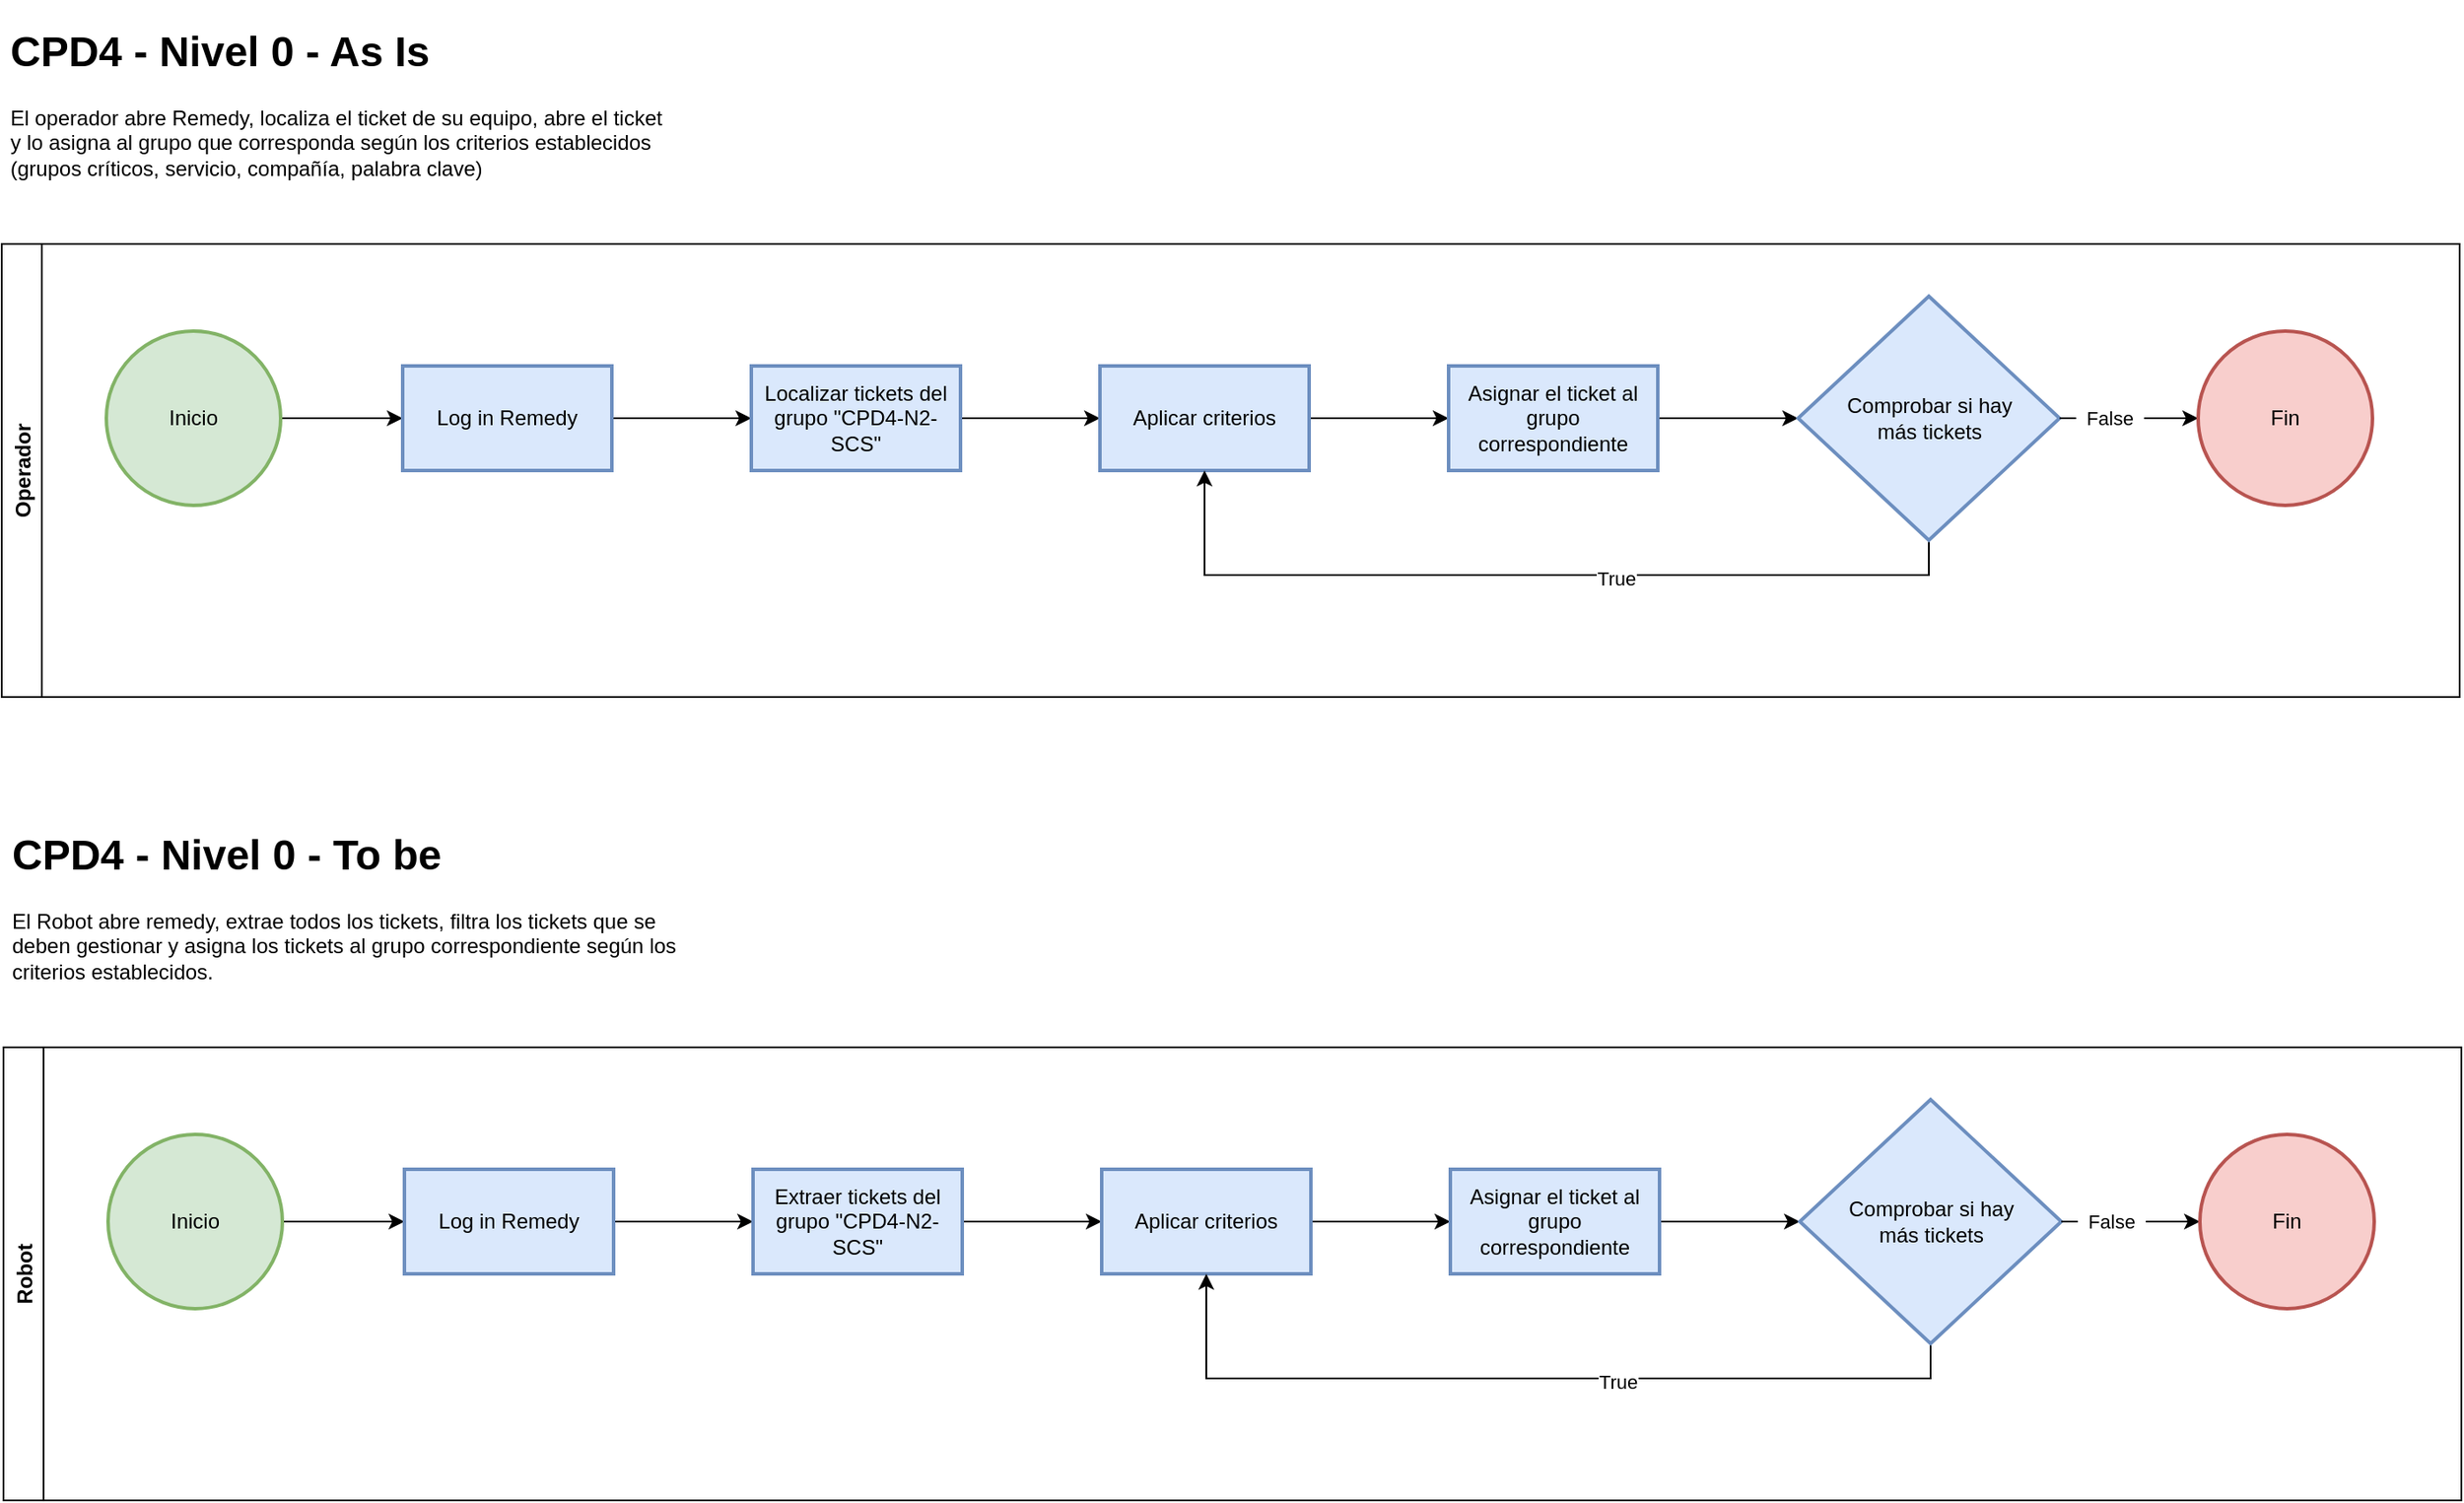 <mxfile version="20.2.4" type="github">
  <diagram id="WAhAmj0YL1ZriGNAUX6K" name="Página-1">
    <mxGraphModel dx="2844" dy="1588" grid="1" gridSize="10" guides="1" tooltips="1" connect="1" arrows="1" fold="1" page="1" pageScale="1" pageWidth="827" pageHeight="1169" math="0" shadow="0">
      <root>
        <mxCell id="0" />
        <mxCell id="1" parent="0" />
        <mxCell id="iMMFJF6p0qtD41aljw2a-4" value="Operador" style="swimlane;horizontal=0;startSize=23;" vertex="1" parent="1">
          <mxGeometry x="60" y="169" width="1410" height="260" as="geometry" />
        </mxCell>
        <mxCell id="iMMFJF6p0qtD41aljw2a-9" value="" style="edgeStyle=orthogonalEdgeStyle;rounded=0;orthogonalLoop=1;jettySize=auto;html=1;" edge="1" parent="iMMFJF6p0qtD41aljw2a-4" source="iMMFJF6p0qtD41aljw2a-2" target="iMMFJF6p0qtD41aljw2a-8">
          <mxGeometry relative="1" as="geometry" />
        </mxCell>
        <mxCell id="iMMFJF6p0qtD41aljw2a-2" value="Inicio" style="strokeWidth=2;html=1;shape=mxgraph.flowchart.start_2;whiteSpace=wrap;fillColor=#d5e8d4;strokeColor=#82b366;" vertex="1" parent="iMMFJF6p0qtD41aljw2a-4">
          <mxGeometry x="60" y="50" width="100" height="100" as="geometry" />
        </mxCell>
        <mxCell id="iMMFJF6p0qtD41aljw2a-11" value="" style="edgeStyle=orthogonalEdgeStyle;rounded=0;orthogonalLoop=1;jettySize=auto;html=1;" edge="1" parent="iMMFJF6p0qtD41aljw2a-4" source="iMMFJF6p0qtD41aljw2a-8" target="iMMFJF6p0qtD41aljw2a-10">
          <mxGeometry relative="1" as="geometry" />
        </mxCell>
        <mxCell id="iMMFJF6p0qtD41aljw2a-8" value="Log in Remedy" style="whiteSpace=wrap;html=1;fillColor=#dae8fc;strokeColor=#6c8ebf;strokeWidth=2;" vertex="1" parent="iMMFJF6p0qtD41aljw2a-4">
          <mxGeometry x="230" y="70" width="120" height="60" as="geometry" />
        </mxCell>
        <mxCell id="iMMFJF6p0qtD41aljw2a-13" value="" style="edgeStyle=orthogonalEdgeStyle;rounded=0;orthogonalLoop=1;jettySize=auto;html=1;" edge="1" parent="iMMFJF6p0qtD41aljw2a-4" source="iMMFJF6p0qtD41aljw2a-10" target="iMMFJF6p0qtD41aljw2a-12">
          <mxGeometry relative="1" as="geometry" />
        </mxCell>
        <mxCell id="iMMFJF6p0qtD41aljw2a-10" value="Localizar tickets del grupo &quot;CPD4-N2-SCS&quot;" style="whiteSpace=wrap;html=1;fillColor=#dae8fc;strokeColor=#6c8ebf;strokeWidth=2;" vertex="1" parent="iMMFJF6p0qtD41aljw2a-4">
          <mxGeometry x="430" y="70" width="120" height="60" as="geometry" />
        </mxCell>
        <mxCell id="iMMFJF6p0qtD41aljw2a-15" value="" style="edgeStyle=orthogonalEdgeStyle;rounded=0;orthogonalLoop=1;jettySize=auto;html=1;" edge="1" parent="iMMFJF6p0qtD41aljw2a-4" source="iMMFJF6p0qtD41aljw2a-12" target="iMMFJF6p0qtD41aljw2a-14">
          <mxGeometry relative="1" as="geometry" />
        </mxCell>
        <mxCell id="iMMFJF6p0qtD41aljw2a-12" value="Aplicar criterios" style="whiteSpace=wrap;html=1;fillColor=#dae8fc;strokeColor=#6c8ebf;strokeWidth=2;" vertex="1" parent="iMMFJF6p0qtD41aljw2a-4">
          <mxGeometry x="630" y="70" width="120" height="60" as="geometry" />
        </mxCell>
        <mxCell id="iMMFJF6p0qtD41aljw2a-17" value="" style="edgeStyle=orthogonalEdgeStyle;rounded=0;orthogonalLoop=1;jettySize=auto;html=1;" edge="1" parent="iMMFJF6p0qtD41aljw2a-4" source="iMMFJF6p0qtD41aljw2a-14" target="iMMFJF6p0qtD41aljw2a-16">
          <mxGeometry relative="1" as="geometry" />
        </mxCell>
        <mxCell id="iMMFJF6p0qtD41aljw2a-14" value="Asignar el ticket al grupo correspondiente" style="whiteSpace=wrap;html=1;fillColor=#dae8fc;strokeColor=#6c8ebf;strokeWidth=2;" vertex="1" parent="iMMFJF6p0qtD41aljw2a-4">
          <mxGeometry x="830" y="70" width="120" height="60" as="geometry" />
        </mxCell>
        <mxCell id="iMMFJF6p0qtD41aljw2a-18" style="edgeStyle=orthogonalEdgeStyle;rounded=0;orthogonalLoop=1;jettySize=auto;html=1;exitX=0.5;exitY=1;exitDx=0;exitDy=0;entryX=0.5;entryY=1;entryDx=0;entryDy=0;" edge="1" parent="iMMFJF6p0qtD41aljw2a-4" source="iMMFJF6p0qtD41aljw2a-16" target="iMMFJF6p0qtD41aljw2a-12">
          <mxGeometry relative="1" as="geometry" />
        </mxCell>
        <mxCell id="iMMFJF6p0qtD41aljw2a-19" value="True" style="edgeLabel;html=1;align=center;verticalAlign=middle;resizable=0;points=[];" vertex="1" connectable="0" parent="iMMFJF6p0qtD41aljw2a-18">
          <mxGeometry x="-0.191" y="2" relative="1" as="geometry">
            <mxPoint x="1" as="offset" />
          </mxGeometry>
        </mxCell>
        <mxCell id="iMMFJF6p0qtD41aljw2a-21" style="edgeStyle=orthogonalEdgeStyle;rounded=0;orthogonalLoop=1;jettySize=auto;html=1;exitX=1;exitY=0.5;exitDx=0;exitDy=0;entryX=0;entryY=0.5;entryDx=0;entryDy=0;entryPerimeter=0;startArrow=none;" edge="1" parent="iMMFJF6p0qtD41aljw2a-4" source="iMMFJF6p0qtD41aljw2a-22" target="iMMFJF6p0qtD41aljw2a-20">
          <mxGeometry relative="1" as="geometry">
            <Array as="points">
              <mxPoint x="1230" y="100" />
              <mxPoint x="1230" y="100" />
            </Array>
          </mxGeometry>
        </mxCell>
        <mxCell id="iMMFJF6p0qtD41aljw2a-16" value="Comprobar si hay&lt;br&gt;más tickets" style="rhombus;whiteSpace=wrap;html=1;fillColor=#dae8fc;strokeColor=#6c8ebf;strokeWidth=2;" vertex="1" parent="iMMFJF6p0qtD41aljw2a-4">
          <mxGeometry x="1030.5" y="30" width="150" height="140" as="geometry" />
        </mxCell>
        <mxCell id="iMMFJF6p0qtD41aljw2a-20" value="Fin" style="strokeWidth=2;html=1;shape=mxgraph.flowchart.start_2;whiteSpace=wrap;fillColor=#f8cecc;strokeColor=#b85450;" vertex="1" parent="iMMFJF6p0qtD41aljw2a-4">
          <mxGeometry x="1260" y="50" width="100" height="100" as="geometry" />
        </mxCell>
        <mxCell id="iMMFJF6p0qtD41aljw2a-22" value="&lt;span style=&quot;font-size: 11px;&quot;&gt;False&lt;/span&gt;" style="text;html=1;strokeColor=none;fillColor=none;align=center;verticalAlign=middle;whiteSpace=wrap;rounded=0;" vertex="1" parent="iMMFJF6p0qtD41aljw2a-4">
          <mxGeometry x="1190" y="85" width="39" height="30" as="geometry" />
        </mxCell>
        <mxCell id="iMMFJF6p0qtD41aljw2a-23" value="" style="edgeStyle=orthogonalEdgeStyle;rounded=0;orthogonalLoop=1;jettySize=auto;html=1;exitX=1;exitY=0.5;exitDx=0;exitDy=0;entryX=0;entryY=0.5;entryDx=0;entryDy=0;entryPerimeter=0;endArrow=none;" edge="1" parent="iMMFJF6p0qtD41aljw2a-4" source="iMMFJF6p0qtD41aljw2a-16" target="iMMFJF6p0qtD41aljw2a-22">
          <mxGeometry relative="1" as="geometry">
            <mxPoint x="1240.5" y="190" as="sourcePoint" />
            <mxPoint x="1320" y="190" as="targetPoint" />
            <Array as="points" />
          </mxGeometry>
        </mxCell>
        <mxCell id="iMMFJF6p0qtD41aljw2a-7" value="&lt;h1&gt;CPD4 - Nivel 0 - As Is&lt;/h1&gt;&lt;div&gt;El operador abre Remedy, localiza el ticket de su equipo, abre el ticket y lo asigna al grupo que corresponda según los criterios establecidos (grupos críticos, servicio, compañía, palabra clave)&lt;/div&gt;" style="text;html=1;strokeColor=none;fillColor=none;spacing=5;spacingTop=-20;whiteSpace=wrap;overflow=hidden;rounded=0;" vertex="1" parent="1">
          <mxGeometry x="60" y="39" width="390" height="120" as="geometry" />
        </mxCell>
        <mxCell id="iMMFJF6p0qtD41aljw2a-24" value="Robot" style="swimlane;horizontal=0;startSize=23;" vertex="1" parent="1">
          <mxGeometry x="61" y="630" width="1410" height="260" as="geometry" />
        </mxCell>
        <mxCell id="iMMFJF6p0qtD41aljw2a-25" value="" style="edgeStyle=orthogonalEdgeStyle;rounded=0;orthogonalLoop=1;jettySize=auto;html=1;" edge="1" parent="iMMFJF6p0qtD41aljw2a-24" source="iMMFJF6p0qtD41aljw2a-26" target="iMMFJF6p0qtD41aljw2a-28">
          <mxGeometry relative="1" as="geometry" />
        </mxCell>
        <mxCell id="iMMFJF6p0qtD41aljw2a-26" value="Inicio" style="strokeWidth=2;html=1;shape=mxgraph.flowchart.start_2;whiteSpace=wrap;fillColor=#d5e8d4;strokeColor=#82b366;" vertex="1" parent="iMMFJF6p0qtD41aljw2a-24">
          <mxGeometry x="60" y="50" width="100" height="100" as="geometry" />
        </mxCell>
        <mxCell id="iMMFJF6p0qtD41aljw2a-27" value="" style="edgeStyle=orthogonalEdgeStyle;rounded=0;orthogonalLoop=1;jettySize=auto;html=1;" edge="1" parent="iMMFJF6p0qtD41aljw2a-24" source="iMMFJF6p0qtD41aljw2a-28" target="iMMFJF6p0qtD41aljw2a-30">
          <mxGeometry relative="1" as="geometry" />
        </mxCell>
        <mxCell id="iMMFJF6p0qtD41aljw2a-28" value="Log in Remedy" style="whiteSpace=wrap;html=1;fillColor=#dae8fc;strokeColor=#6c8ebf;strokeWidth=2;" vertex="1" parent="iMMFJF6p0qtD41aljw2a-24">
          <mxGeometry x="230" y="70" width="120" height="60" as="geometry" />
        </mxCell>
        <mxCell id="iMMFJF6p0qtD41aljw2a-29" value="" style="edgeStyle=orthogonalEdgeStyle;rounded=0;orthogonalLoop=1;jettySize=auto;html=1;" edge="1" parent="iMMFJF6p0qtD41aljw2a-24" source="iMMFJF6p0qtD41aljw2a-30" target="iMMFJF6p0qtD41aljw2a-32">
          <mxGeometry relative="1" as="geometry" />
        </mxCell>
        <mxCell id="iMMFJF6p0qtD41aljw2a-30" value="Extraer tickets del grupo &quot;CPD4-N2-SCS&quot;" style="whiteSpace=wrap;html=1;fillColor=#dae8fc;strokeColor=#6c8ebf;strokeWidth=2;" vertex="1" parent="iMMFJF6p0qtD41aljw2a-24">
          <mxGeometry x="430" y="70" width="120" height="60" as="geometry" />
        </mxCell>
        <mxCell id="iMMFJF6p0qtD41aljw2a-31" value="" style="edgeStyle=orthogonalEdgeStyle;rounded=0;orthogonalLoop=1;jettySize=auto;html=1;" edge="1" parent="iMMFJF6p0qtD41aljw2a-24" source="iMMFJF6p0qtD41aljw2a-32" target="iMMFJF6p0qtD41aljw2a-34">
          <mxGeometry relative="1" as="geometry" />
        </mxCell>
        <mxCell id="iMMFJF6p0qtD41aljw2a-32" value="Aplicar criterios" style="whiteSpace=wrap;html=1;fillColor=#dae8fc;strokeColor=#6c8ebf;strokeWidth=2;" vertex="1" parent="iMMFJF6p0qtD41aljw2a-24">
          <mxGeometry x="630" y="70" width="120" height="60" as="geometry" />
        </mxCell>
        <mxCell id="iMMFJF6p0qtD41aljw2a-33" value="" style="edgeStyle=orthogonalEdgeStyle;rounded=0;orthogonalLoop=1;jettySize=auto;html=1;" edge="1" parent="iMMFJF6p0qtD41aljw2a-24" source="iMMFJF6p0qtD41aljw2a-34" target="iMMFJF6p0qtD41aljw2a-38">
          <mxGeometry relative="1" as="geometry" />
        </mxCell>
        <mxCell id="iMMFJF6p0qtD41aljw2a-34" value="Asignar el ticket al grupo correspondiente" style="whiteSpace=wrap;html=1;fillColor=#dae8fc;strokeColor=#6c8ebf;strokeWidth=2;" vertex="1" parent="iMMFJF6p0qtD41aljw2a-24">
          <mxGeometry x="830" y="70" width="120" height="60" as="geometry" />
        </mxCell>
        <mxCell id="iMMFJF6p0qtD41aljw2a-35" style="edgeStyle=orthogonalEdgeStyle;rounded=0;orthogonalLoop=1;jettySize=auto;html=1;exitX=0.5;exitY=1;exitDx=0;exitDy=0;entryX=0.5;entryY=1;entryDx=0;entryDy=0;" edge="1" parent="iMMFJF6p0qtD41aljw2a-24" source="iMMFJF6p0qtD41aljw2a-38" target="iMMFJF6p0qtD41aljw2a-32">
          <mxGeometry relative="1" as="geometry" />
        </mxCell>
        <mxCell id="iMMFJF6p0qtD41aljw2a-36" value="True" style="edgeLabel;html=1;align=center;verticalAlign=middle;resizable=0;points=[];" vertex="1" connectable="0" parent="iMMFJF6p0qtD41aljw2a-35">
          <mxGeometry x="-0.191" y="2" relative="1" as="geometry">
            <mxPoint x="1" as="offset" />
          </mxGeometry>
        </mxCell>
        <mxCell id="iMMFJF6p0qtD41aljw2a-37" style="edgeStyle=orthogonalEdgeStyle;rounded=0;orthogonalLoop=1;jettySize=auto;html=1;exitX=1;exitY=0.5;exitDx=0;exitDy=0;entryX=0;entryY=0.5;entryDx=0;entryDy=0;entryPerimeter=0;startArrow=none;" edge="1" parent="iMMFJF6p0qtD41aljw2a-24" source="iMMFJF6p0qtD41aljw2a-40" target="iMMFJF6p0qtD41aljw2a-39">
          <mxGeometry relative="1" as="geometry">
            <Array as="points">
              <mxPoint x="1230" y="100" />
              <mxPoint x="1230" y="100" />
            </Array>
          </mxGeometry>
        </mxCell>
        <mxCell id="iMMFJF6p0qtD41aljw2a-38" value="Comprobar si hay&lt;br&gt;más tickets" style="rhombus;whiteSpace=wrap;html=1;fillColor=#dae8fc;strokeColor=#6c8ebf;strokeWidth=2;" vertex="1" parent="iMMFJF6p0qtD41aljw2a-24">
          <mxGeometry x="1030.5" y="30" width="150" height="140" as="geometry" />
        </mxCell>
        <mxCell id="iMMFJF6p0qtD41aljw2a-39" value="Fin" style="strokeWidth=2;html=1;shape=mxgraph.flowchart.start_2;whiteSpace=wrap;fillColor=#f8cecc;strokeColor=#b85450;" vertex="1" parent="iMMFJF6p0qtD41aljw2a-24">
          <mxGeometry x="1260" y="50" width="100" height="100" as="geometry" />
        </mxCell>
        <mxCell id="iMMFJF6p0qtD41aljw2a-40" value="&lt;span style=&quot;font-size: 11px;&quot;&gt;False&lt;/span&gt;" style="text;html=1;strokeColor=none;fillColor=none;align=center;verticalAlign=middle;whiteSpace=wrap;rounded=0;" vertex="1" parent="iMMFJF6p0qtD41aljw2a-24">
          <mxGeometry x="1190" y="85" width="39" height="30" as="geometry" />
        </mxCell>
        <mxCell id="iMMFJF6p0qtD41aljw2a-41" value="" style="edgeStyle=orthogonalEdgeStyle;rounded=0;orthogonalLoop=1;jettySize=auto;html=1;exitX=1;exitY=0.5;exitDx=0;exitDy=0;entryX=0;entryY=0.5;entryDx=0;entryDy=0;entryPerimeter=0;endArrow=none;" edge="1" parent="iMMFJF6p0qtD41aljw2a-24" source="iMMFJF6p0qtD41aljw2a-38" target="iMMFJF6p0qtD41aljw2a-40">
          <mxGeometry relative="1" as="geometry">
            <mxPoint x="1240.5" y="190" as="sourcePoint" />
            <mxPoint x="1320" y="190" as="targetPoint" />
            <Array as="points" />
          </mxGeometry>
        </mxCell>
        <mxCell id="iMMFJF6p0qtD41aljw2a-43" value="&lt;h1&gt;CPD4 - Nivel 0 - To be&lt;/h1&gt;&lt;div&gt;El Robot abre remedy, extrae todos los tickets, filtra los tickets que se deben gestionar y asigna los tickets al grupo correspondiente según los criterios establecidos.&lt;/div&gt;" style="text;html=1;strokeColor=none;fillColor=none;spacing=5;spacingTop=-20;whiteSpace=wrap;overflow=hidden;rounded=0;" vertex="1" parent="1">
          <mxGeometry x="61" y="500" width="390" height="120" as="geometry" />
        </mxCell>
      </root>
    </mxGraphModel>
  </diagram>
</mxfile>
